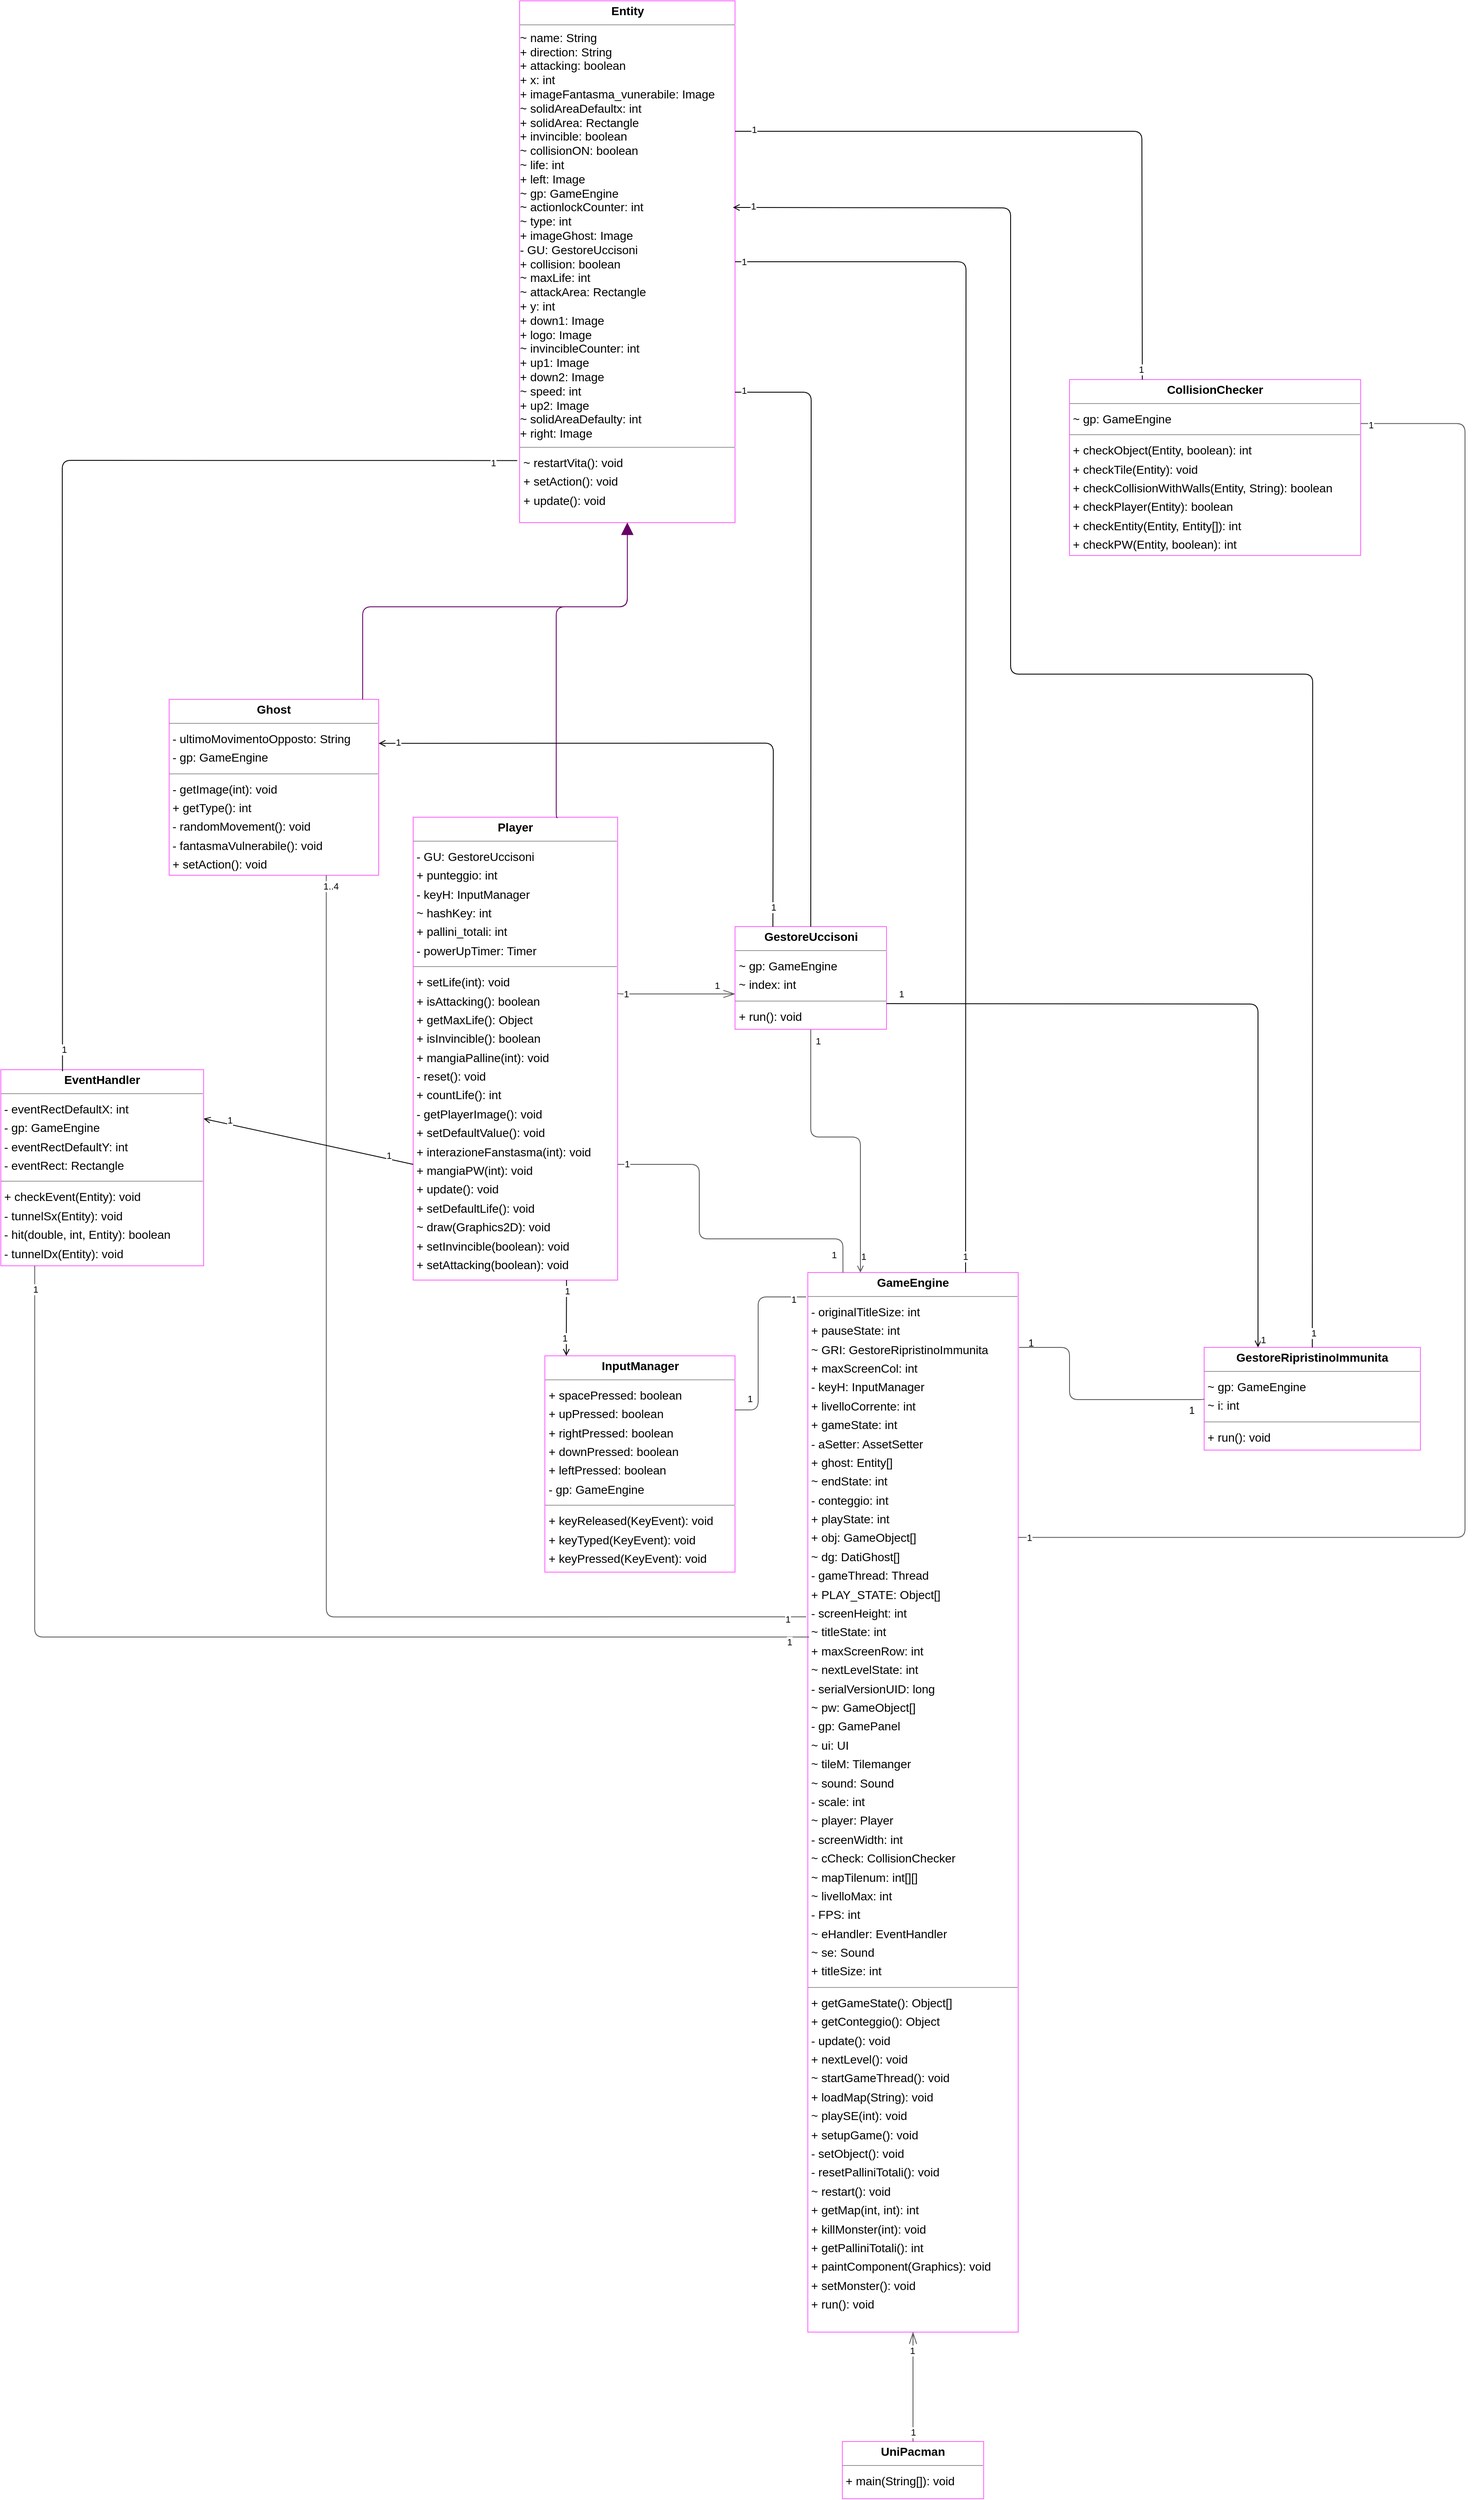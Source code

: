 <mxfile>
    <diagram id="tXVflo1-PDQgzSgvroRo" name="Page-1">
        <mxGraphModel dx="1803" dy="-367" grid="1" gridSize="10" guides="1" tooltips="1" connect="1" arrows="1" fold="1" page="0" pageScale="1" pageWidth="1100" pageHeight="850" background="none" math="0" shadow="0">
            <root>
                <mxCell id="0"/>
                <mxCell id="1" parent="0"/>
                <mxCell id="node1" value="&lt;p style=&quot;margin:0px;margin-top:4px;text-align:center;&quot;&gt;&lt;b&gt;CollisionChecker&lt;/b&gt;&lt;/p&gt;&lt;hr size=&quot;1&quot;&gt;&lt;p style=&quot;margin:0 0 0 4px;line-height:1.6;&quot;&gt;~ gp: GameEngine&lt;/p&gt;&lt;hr size=&quot;1&quot;&gt;&lt;p style=&quot;margin:0 0 0 4px;line-height:1.6;&quot;&gt;+ checkObject(Entity, boolean): int&lt;br&gt;+ checkTile(Entity): void&lt;br&gt;+ checkCollisionWithWalls(Entity, String): boolean&lt;br&gt;+ checkPlayer(Entity): boolean&lt;br&gt;+ checkEntity(Entity, Entity[]): int&lt;br&gt;+ checkPW(Entity, boolean): int&lt;/p&gt;" style="verticalAlign=top;align=left;overflow=fill;fontSize=14;fontFamily=Helvetica;html=1;rounded=0;shadow=0;comic=0;labelBackgroundColor=none;strokeWidth=1;strokeColor=#FF66FF;" parent="1" vertex="1">
                    <mxGeometry x="520" y="1570" width="346" height="209" as="geometry"/>
                </mxCell>
                <mxCell id="node4" value="&lt;p style=&quot;margin:0px;margin-top:4px;text-align:center;&quot;&gt;&lt;b&gt;Entity&lt;/b&gt;&lt;/p&gt;&lt;hr size=&quot;1&quot;&gt;~ name: String&lt;br style=&quot;border-color: var(--border-color);&quot;&gt;+ direction: String&lt;br style=&quot;border-color: var(--border-color);&quot;&gt;+ attacking: boolean&lt;br style=&quot;border-color: var(--border-color);&quot;&gt;+ x: int&lt;br style=&quot;border-color: var(--border-color);&quot;&gt;+ imageFantasma_vunerabile: Image&lt;br style=&quot;border-color: var(--border-color);&quot;&gt;~ solidAreaDefaultx: int&lt;br style=&quot;border-color: var(--border-color);&quot;&gt;+ solidArea: Rectangle&lt;br style=&quot;border-color: var(--border-color);&quot;&gt;+ invincible: boolean&lt;br style=&quot;border-color: var(--border-color);&quot;&gt;~ collisionON: boolean&lt;br style=&quot;border-color: var(--border-color);&quot;&gt;~ life: int&lt;br style=&quot;border-color: var(--border-color);&quot;&gt;+ left: Image&lt;br style=&quot;border-color: var(--border-color);&quot;&gt;~ gp: GameEngine&lt;br style=&quot;border-color: var(--border-color);&quot;&gt;~ actionlockCounter: int&lt;br style=&quot;border-color: var(--border-color);&quot;&gt;~ type: int&lt;br style=&quot;border-color: var(--border-color);&quot;&gt;+ imageGhost: Image&lt;br style=&quot;border-color: var(--border-color);&quot;&gt;- GU: GestoreUccisoni&lt;br style=&quot;border-color: var(--border-color);&quot;&gt;+ collision: boolean&lt;br style=&quot;border-color: var(--border-color);&quot;&gt;~ maxLife: int&lt;br style=&quot;border-color: var(--border-color);&quot;&gt;~ attackArea: Rectangle&lt;br style=&quot;border-color: var(--border-color);&quot;&gt;+ y: int&lt;br style=&quot;border-color: var(--border-color);&quot;&gt;+ down1: Image&lt;br style=&quot;border-color: var(--border-color);&quot;&gt;+ logo: Image&lt;br style=&quot;border-color: var(--border-color);&quot;&gt;~ invincibleCounter: int&lt;br style=&quot;border-color: var(--border-color);&quot;&gt;+ up1: Image&lt;br style=&quot;border-color: var(--border-color);&quot;&gt;+ down2: Image&lt;br style=&quot;border-color: var(--border-color);&quot;&gt;~ speed: int&lt;br style=&quot;border-color: var(--border-color);&quot;&gt;+ up2: Image&lt;br style=&quot;border-color: var(--border-color);&quot;&gt;~ solidAreaDefaulty: int&lt;br style=&quot;border-color: var(--border-color);&quot;&gt;+ right: Image&lt;br&gt;&lt;hr size=&quot;1&quot;&gt;&lt;p style=&quot;margin:0 0 0 4px;line-height:1.6;&quot;&gt;~ restartVita(): void&lt;br&gt;+ setAction(): void&lt;br&gt;+ update(): void&lt;/p&gt;" style="verticalAlign=top;align=left;overflow=fill;fontSize=14;fontFamily=Helvetica;html=1;rounded=0;shadow=0;comic=0;labelBackgroundColor=none;strokeWidth=1;strokeColor=#FF66FF;" parent="1" vertex="1">
                    <mxGeometry x="-133.5" y="1120" width="256" height="620" as="geometry"/>
                </mxCell>
                <mxCell id="node0" value="&lt;p style=&quot;margin:0px;margin-top:4px;text-align:center;&quot;&gt;&lt;b&gt;EventHandler&lt;/b&gt;&lt;/p&gt;&lt;hr size=&quot;1&quot;&gt;&lt;p style=&quot;margin:0 0 0 4px;line-height:1.6;&quot;&gt;- eventRectDefaultX: int&lt;br&gt;- gp: GameEngine&lt;br&gt;- eventRectDefaultY: int&lt;br&gt;- eventRect: Rectangle&lt;/p&gt;&lt;hr size=&quot;1&quot;&gt;&lt;p style=&quot;margin:0 0 0 4px;line-height:1.6;&quot;&gt;+ checkEvent(Entity): void&lt;br&gt;- tunnelSx(Entity): void&lt;br&gt;- hit(double, int, Entity): boolean&lt;br&gt;- tunnelDx(Entity): void&lt;/p&gt;" style="verticalAlign=top;align=left;overflow=fill;fontSize=14;fontFamily=Helvetica;html=1;rounded=0;shadow=0;comic=0;labelBackgroundColor=none;strokeWidth=1;strokeColor=#FF66FF;" parent="1" vertex="1">
                    <mxGeometry x="-750" y="2390" width="241" height="233" as="geometry"/>
                </mxCell>
                <mxCell id="node5" value="&lt;p style=&quot;margin:0px;margin-top:4px;text-align:center;&quot;&gt;&lt;b&gt;GameEngine&lt;/b&gt;&lt;/p&gt;&lt;hr size=&quot;1&quot;&gt;&lt;p style=&quot;margin:0 0 0 4px;line-height:1.6;&quot;&gt;- originalTitleSize: int&lt;br style=&quot;border-color: var(--border-color);&quot;&gt;+ pauseState: int&lt;br style=&quot;border-color: var(--border-color);&quot;&gt;~ GRI: GestoreRipristinoImmunita&lt;br style=&quot;border-color: var(--border-color);&quot;&gt;+ maxScreenCol: int&lt;br style=&quot;border-color: var(--border-color);&quot;&gt;- keyH: InputManager&lt;br style=&quot;border-color: var(--border-color);&quot;&gt;+ livelloCorrente: int&lt;br style=&quot;border-color: var(--border-color);&quot;&gt;+ gameState: int&lt;br style=&quot;border-color: var(--border-color);&quot;&gt;- aSetter: AssetSetter&lt;br style=&quot;border-color: var(--border-color);&quot;&gt;+ ghost: Entity[]&lt;br style=&quot;border-color: var(--border-color);&quot;&gt;~ endState: int&lt;br style=&quot;border-color: var(--border-color);&quot;&gt;- conteggio: int&lt;br style=&quot;border-color: var(--border-color);&quot;&gt;+ playState: int&lt;br style=&quot;border-color: var(--border-color);&quot;&gt;+ obj: GameObject[]&lt;br style=&quot;border-color: var(--border-color);&quot;&gt;~ dg: DatiGhost[]&lt;br style=&quot;border-color: var(--border-color);&quot;&gt;- gameThread: Thread&lt;br style=&quot;border-color: var(--border-color);&quot;&gt;+ PLAY_STATE: Object[]&lt;br style=&quot;border-color: var(--border-color);&quot;&gt;- screenHeight: int&lt;br style=&quot;border-color: var(--border-color);&quot;&gt;~ titleState: int&lt;br style=&quot;border-color: var(--border-color);&quot;&gt;+ maxScreenRow: int&lt;br style=&quot;border-color: var(--border-color);&quot;&gt;~ nextLevelState: int&lt;br style=&quot;border-color: var(--border-color);&quot;&gt;- serialVersionUID: long&lt;br style=&quot;border-color: var(--border-color);&quot;&gt;~ pw: GameObject[]&lt;br style=&quot;border-color: var(--border-color);&quot;&gt;- gp: GamePanel&lt;br style=&quot;border-color: var(--border-color);&quot;&gt;~ ui: UI&lt;br style=&quot;border-color: var(--border-color);&quot;&gt;~ tileM: Tilemanger&lt;br style=&quot;border-color: var(--border-color);&quot;&gt;~ sound: Sound&lt;br style=&quot;border-color: var(--border-color);&quot;&gt;- scale: int&lt;br style=&quot;border-color: var(--border-color);&quot;&gt;~ player: Player&lt;br style=&quot;border-color: var(--border-color);&quot;&gt;- screenWidth: int&lt;br style=&quot;border-color: var(--border-color);&quot;&gt;~ cCheck: CollisionChecker&lt;br style=&quot;border-color: var(--border-color);&quot;&gt;~ mapTilenum: int[][]&lt;br style=&quot;border-color: var(--border-color);&quot;&gt;~ livelloMax: int&lt;br style=&quot;border-color: var(--border-color);&quot;&gt;- FPS: int&lt;br style=&quot;border-color: var(--border-color);&quot;&gt;~ eHandler: EventHandler&lt;br style=&quot;border-color: var(--border-color);&quot;&gt;~ se: Sound&lt;br style=&quot;border-color: var(--border-color);&quot;&gt;+ titleSize: int&lt;/p&gt;&lt;hr size=&quot;1&quot;&gt;&lt;p style=&quot;margin:0 0 0 4px;line-height:1.6;&quot;&gt;+ getGameState(): Object[]&lt;br style=&quot;border-color: var(--border-color);&quot;&gt;+ getConteggio(): Object&lt;br style=&quot;border-color: var(--border-color);&quot;&gt;- update(): void&lt;br style=&quot;border-color: var(--border-color);&quot;&gt;+ nextLevel(): void&lt;br style=&quot;border-color: var(--border-color);&quot;&gt;~ startGameThread(): void&lt;br style=&quot;border-color: var(--border-color);&quot;&gt;+ loadMap(String): void&lt;br style=&quot;border-color: var(--border-color);&quot;&gt;~ playSE(int): void&lt;br style=&quot;border-color: var(--border-color);&quot;&gt;+ setupGame(): void&lt;br style=&quot;border-color: var(--border-color);&quot;&gt;- setObject(): void&lt;br style=&quot;border-color: var(--border-color);&quot;&gt;- resetPalliniTotali(): void&lt;br style=&quot;border-color: var(--border-color);&quot;&gt;~ restart(): void&lt;br style=&quot;border-color: var(--border-color);&quot;&gt;+ getMap(int, int): int&lt;br style=&quot;border-color: var(--border-color);&quot;&gt;+ killMonster(int): void&lt;br style=&quot;border-color: var(--border-color);&quot;&gt;+ getPalliniTotali(): int&lt;br style=&quot;border-color: var(--border-color);&quot;&gt;+ paintComponent(Graphics): void&lt;br style=&quot;border-color: var(--border-color);&quot;&gt;+ setMonster(): void&lt;br style=&quot;border-color: var(--border-color);&quot;&gt;+ run(): void&lt;br&gt;&lt;/p&gt;" style="verticalAlign=top;align=left;overflow=fill;fontSize=14;fontFamily=Helvetica;html=1;rounded=0;shadow=0;comic=0;labelBackgroundColor=none;strokeWidth=1;strokeColor=#FF66FF;" parent="1" vertex="1">
                    <mxGeometry x="209" y="2631" width="250" height="1259" as="geometry"/>
                </mxCell>
                <mxCell id="node2" value="&lt;p style=&quot;margin:0px;margin-top:4px;text-align:center;&quot;&gt;&lt;b&gt;GestoreRipristinoImmunita&lt;/b&gt;&lt;/p&gt;&lt;hr size=&quot;1&quot;/&gt;&lt;p style=&quot;margin:0 0 0 4px;line-height:1.6;&quot;&gt;~ gp: GameEngine&lt;br/&gt;~ i: int&lt;/p&gt;&lt;hr size=&quot;1&quot;/&gt;&lt;p style=&quot;margin:0 0 0 4px;line-height:1.6;&quot;&gt;+ run(): void&lt;/p&gt;" style="verticalAlign=top;align=left;overflow=fill;fontSize=14;fontFamily=Helvetica;html=1;rounded=0;shadow=0;comic=0;labelBackgroundColor=none;strokeWidth=1;strokeColor=#FF66FF;" parent="1" vertex="1">
                    <mxGeometry x="680" y="2720" width="257" height="122" as="geometry"/>
                </mxCell>
                <mxCell id="node9" value="&lt;p style=&quot;margin:0px;margin-top:4px;text-align:center;&quot;&gt;&lt;b&gt;Ghost&lt;/b&gt;&lt;/p&gt;&lt;hr size=&quot;1&quot;/&gt;&lt;p style=&quot;margin:0 0 0 4px;line-height:1.6;&quot;&gt;- ultimoMovimentoOpposto: String&lt;br/&gt;- gp: GameEngine&lt;/p&gt;&lt;hr size=&quot;1&quot;/&gt;&lt;p style=&quot;margin:0 0 0 4px;line-height:1.6;&quot;&gt;- getImage(int): void&lt;br/&gt;+ getType(): int&lt;br/&gt;- randomMovement(): void&lt;br/&gt;- fantasmaVulnerabile(): void&lt;br/&gt;+ setAction(): void&lt;/p&gt;" style="verticalAlign=top;align=left;overflow=fill;fontSize=14;fontFamily=Helvetica;html=1;rounded=0;shadow=0;comic=0;labelBackgroundColor=none;strokeWidth=1;strokeColor=#FF66FF;" parent="1" vertex="1">
                    <mxGeometry x="-550" y="1950" width="249" height="209" as="geometry"/>
                </mxCell>
                <mxCell id="node3" value="&lt;p style=&quot;margin:0px;margin-top:4px;text-align:center;&quot;&gt;&lt;b&gt;InputManager&lt;/b&gt;&lt;/p&gt;&lt;hr size=&quot;1&quot;/&gt;&lt;p style=&quot;margin:0 0 0 4px;line-height:1.6;&quot;&gt;+ spacePressed: boolean&lt;br/&gt;+ upPressed: boolean&lt;br/&gt;+ rightPressed: boolean&lt;br/&gt;+ downPressed: boolean&lt;br/&gt;+ leftPressed: boolean&lt;br/&gt;- gp: GameEngine&lt;/p&gt;&lt;hr size=&quot;1&quot;/&gt;&lt;p style=&quot;margin:0 0 0 4px;line-height:1.6;&quot;&gt;+ keyReleased(KeyEvent): void&lt;br/&gt;+ keyTyped(KeyEvent): void&lt;br/&gt;+ keyPressed(KeyEvent): void&lt;/p&gt;" style="verticalAlign=top;align=left;overflow=fill;fontSize=14;fontFamily=Helvetica;html=1;rounded=0;shadow=0;comic=0;labelBackgroundColor=none;strokeWidth=1;strokeColor=#FF66FF;" parent="1" vertex="1">
                    <mxGeometry x="-103.5" y="2730" width="226" height="257" as="geometry"/>
                </mxCell>
                <mxCell id="node7" value="&lt;p style=&quot;margin:0px;margin-top:4px;text-align:center;&quot;&gt;&lt;b&gt;Player&lt;/b&gt;&lt;/p&gt;&lt;hr size=&quot;1&quot;&gt;&lt;p style=&quot;margin:0 0 0 4px;line-height:1.6;&quot;&gt;- GU: GestoreUccisoni&lt;br&gt;+ punteggio: int&lt;br&gt;- keyH: InputManager&lt;br&gt;~ hashKey: int&lt;br&gt;+ pallini_totali: int&lt;br&gt;- powerUpTimer: Timer&lt;/p&gt;&lt;hr size=&quot;1&quot;&gt;&lt;p style=&quot;margin:0 0 0 4px;line-height:1.6;&quot;&gt;+ setLife(int): void&lt;br style=&quot;border-color: var(--border-color);&quot;&gt;+ isAttacking(): boolean&lt;br style=&quot;border-color: var(--border-color);&quot;&gt;+ getMaxLife(): Object&lt;br style=&quot;border-color: var(--border-color);&quot;&gt;+ isInvincible(): boolean&lt;br style=&quot;border-color: var(--border-color);&quot;&gt;+ mangiaPalline(int): void&lt;br style=&quot;border-color: var(--border-color);&quot;&gt;- reset(): void&lt;br style=&quot;border-color: var(--border-color);&quot;&gt;+ countLife(): int&lt;br style=&quot;border-color: var(--border-color);&quot;&gt;- getPlayerImage(): void&lt;br style=&quot;border-color: var(--border-color);&quot;&gt;+ setDefaultValue(): void&lt;br style=&quot;border-color: var(--border-color);&quot;&gt;+ interazioneFanstasma(int): void&lt;br style=&quot;border-color: var(--border-color);&quot;&gt;+ mangiaPW(int): void&lt;br style=&quot;border-color: var(--border-color);&quot;&gt;+ update(): void&lt;br style=&quot;border-color: var(--border-color);&quot;&gt;+ setDefaultLife(): void&lt;br style=&quot;border-color: var(--border-color);&quot;&gt;~ draw(Graphics2D): void&lt;br style=&quot;border-color: var(--border-color);&quot;&gt;+ setInvincible(boolean): void&lt;br style=&quot;border-color: var(--border-color);&quot;&gt;+ setAttacking(boolean): void&lt;br&gt;&lt;/p&gt;" style="verticalAlign=top;align=left;overflow=fill;fontSize=14;fontFamily=Helvetica;html=1;rounded=0;shadow=0;comic=0;labelBackgroundColor=none;strokeWidth=1;strokeColor=#FF66FF;" parent="1" vertex="1">
                    <mxGeometry x="-260" y="2090" width="243" height="550" as="geometry"/>
                </mxCell>
                <mxCell id="node6" value="&lt;p style=&quot;margin:0px;margin-top:4px;text-align:center;&quot;&gt;&lt;b&gt;UniPacman&lt;/b&gt;&lt;/p&gt;&lt;hr size=&quot;1&quot;/&gt;&lt;p style=&quot;margin:0 0 0 4px;line-height:1.6;&quot;&gt;+ main(String[]): void&lt;/p&gt;" style="verticalAlign=top;align=left;overflow=fill;fontSize=14;fontFamily=Helvetica;html=1;rounded=0;shadow=0;comic=0;labelBackgroundColor=none;strokeWidth=1;strokeColor=#FF66FF;" parent="1" vertex="1">
                    <mxGeometry x="250" y="4020" width="168" height="68" as="geometry"/>
                </mxCell>
                <mxCell id="edge5" value="" style="html=1;rounded=1;edgeStyle=orthogonalEdgeStyle;dashed=0;startArrow=diamondThinstartSize=12;endArrow=none;endSize=12;strokeColor=#595959;exitX=1;exitY=0.25;exitDx=0;exitDy=0;endFill=0;entryX=1;entryY=0.25;entryDx=0;entryDy=0;" parent="1" source="node5" target="node1" edge="1">
                    <mxGeometry width="50" height="50" relative="1" as="geometry">
                        <Array as="points">
                            <mxPoint x="990" y="2946"/>
                            <mxPoint x="990" y="1622"/>
                        </Array>
                        <mxPoint x="330" y="2390" as="targetPoint"/>
                    </mxGeometry>
                </mxCell>
                <mxCell id="30" value="1" style="edgeLabel;html=1;align=center;verticalAlign=middle;resizable=0;points=[];" vertex="1" connectable="0" parent="edge5">
                    <mxGeometry x="-0.987" relative="1" as="geometry">
                        <mxPoint as="offset"/>
                    </mxGeometry>
                </mxCell>
                <mxCell id="32" value="1" style="edgeLabel;html=1;align=center;verticalAlign=middle;resizable=0;points=[];" vertex="1" connectable="0" parent="edge5">
                    <mxGeometry x="0.988" y="1" relative="1" as="geometry">
                        <mxPoint as="offset"/>
                    </mxGeometry>
                </mxCell>
                <mxCell id="edge3" value="" style="html=1;rounded=1;edgeStyle=orthogonalEdgeStyle;dashed=0;startArrow=diamondThinstartSize=12;endArrow=none;endSize=12;strokeColor=#595959;exitX=0.006;exitY=0.344;exitDx=0;exitDy=0;entryX=0.167;entryY=1.000;entryDx=0;entryDy=0;exitPerimeter=0;endFill=0;" parent="1" source="node5" target="node0" edge="1">
                    <mxGeometry width="50" height="50" relative="1" as="geometry">
                        <Array as="points">
                            <mxPoint x="-710" y="3064"/>
                        </Array>
                    </mxGeometry>
                </mxCell>
                <mxCell id="45" value="1" style="edgeLabel;html=1;align=center;verticalAlign=middle;resizable=0;points=[];" vertex="1" connectable="0" parent="edge3">
                    <mxGeometry x="0.96" y="-1" relative="1" as="geometry">
                        <mxPoint as="offset"/>
                    </mxGeometry>
                </mxCell>
                <mxCell id="46" value="1" style="edgeLabel;html=1;align=center;verticalAlign=middle;resizable=0;points=[];" vertex="1" connectable="0" parent="edge3">
                    <mxGeometry x="-0.963" y="6" relative="1" as="geometry">
                        <mxPoint x="1" as="offset"/>
                    </mxGeometry>
                </mxCell>
                <mxCell id="edge12" value="" style="html=1;rounded=1;edgeStyle=orthogonalEdgeStyle;dashed=0;startArrow=diamondThinstartSize=12;endArrow=none;endSize=12;strokeColor=#595959;exitX=0.167;exitY=0.000;exitDx=0;exitDy=0;endFill=0;entryX=1;entryY=0.75;entryDx=0;entryDy=0;" parent="1" source="node5" edge="1" target="node7">
                    <mxGeometry width="50" height="50" relative="1" as="geometry">
                        <Array as="points">
                            <mxPoint x="251" y="2591"/>
                            <mxPoint x="80" y="2591"/>
                            <mxPoint x="80" y="2503"/>
                        </Array>
                        <mxPoint x="-40" y="2516" as="targetPoint"/>
                    </mxGeometry>
                </mxCell>
                <mxCell id="26" value="1" style="edgeLabel;html=1;align=center;verticalAlign=middle;resizable=0;points=[];" vertex="1" connectable="0" parent="edge12">
                    <mxGeometry x="-0.658" y="-1" relative="1" as="geometry">
                        <mxPoint x="17" y="20" as="offset"/>
                    </mxGeometry>
                </mxCell>
                <mxCell id="27" value="1" style="edgeLabel;html=1;align=center;verticalAlign=middle;resizable=0;points=[];" vertex="1" connectable="0" parent="edge12">
                    <mxGeometry x="0.947" y="-1" relative="1" as="geometry">
                        <mxPoint as="offset"/>
                    </mxGeometry>
                </mxCell>
                <mxCell id="edge17" value="" style="html=1;rounded=1;edgeStyle=orthogonalEdgeStyle;dashed=0;startArrow=diamondThinstartSize=12;endArrow=none;endSize=12;strokeColor=#595959;exitX=0;exitY=0.5;exitDx=0;exitDy=0;endFill=0;" parent="1" source="node2" edge="1">
                    <mxGeometry width="50" height="50" relative="1" as="geometry">
                        <Array as="points">
                            <mxPoint x="520" y="2782"/>
                            <mxPoint x="520" y="2720"/>
                        </Array>
                        <mxPoint x="710" y="2782" as="sourcePoint"/>
                        <mxPoint x="460" y="2720" as="targetPoint"/>
                    </mxGeometry>
                </mxCell>
                <mxCell id="edge1" value="" style="html=1;rounded=1;edgeStyle=orthogonalEdgeStyle;dashed=0;startArrow=none;endArrow=block;endSize=12;strokeColor=#660066;entryX=0.500;entryY=1.000;entryDx=0;entryDy=0;" parent="1" target="node4" edge="1">
                    <mxGeometry width="50" height="50" relative="1" as="geometry">
                        <Array as="points">
                            <mxPoint x="-320" y="1950"/>
                            <mxPoint x="-320" y="1840"/>
                            <mxPoint x="-6" y="1840"/>
                        </Array>
                        <mxPoint x="-320" y="1950" as="sourcePoint"/>
                    </mxGeometry>
                </mxCell>
                <mxCell id="edge19" value="" style="html=1;rounded=1;edgeStyle=orthogonalEdgeStyle;dashed=0;startArrow=diamondThinstartSize=12;endArrow=none;endSize=12;strokeColor=#595959;exitX=0.750;exitY=1.000;exitDx=0;exitDy=0;entryX=-0.008;entryY=0.325;entryDx=0;entryDy=0;entryPerimeter=0;endFill=0;" parent="1" source="node9" target="node5" edge="1">
                    <mxGeometry width="50" height="50" relative="1" as="geometry">
                        <Array as="points">
                            <mxPoint x="-363" y="3040"/>
                        </Array>
                        <mxPoint x="210" y="2650" as="targetPoint"/>
                    </mxGeometry>
                </mxCell>
                <mxCell id="gUOawxETSbmsop9HSE9l-22" value="1" style="edgeLabel;html=1;align=center;verticalAlign=middle;resizable=0;points=[];" parent="edge19" connectable="0" vertex="1">
                    <mxGeometry x="0.97" y="-3" relative="1" as="geometry">
                        <mxPoint as="offset"/>
                    </mxGeometry>
                </mxCell>
                <mxCell id="gUOawxETSbmsop9HSE9l-23" value="1..4" style="edgeLabel;html=1;align=center;verticalAlign=middle;resizable=0;points=[];" parent="edge19" connectable="0" vertex="1">
                    <mxGeometry x="-0.983" y="5" relative="1" as="geometry">
                        <mxPoint as="offset"/>
                    </mxGeometry>
                </mxCell>
                <mxCell id="edge15" value="" style="html=1;rounded=1;edgeStyle=orthogonalEdgeStyle;dashed=0;startArrow=none;endArrow=none;endSize=12;strokeColor=#595959;exitX=1;exitY=0.25;exitDx=0;exitDy=0;entryX=-0.008;entryY=0.023;entryDx=0;entryDy=0;entryPerimeter=0;startFill=0;endFill=0;" parent="1" source="node3" target="node5" edge="1">
                    <mxGeometry width="50" height="50" relative="1" as="geometry">
                        <Array as="points">
                            <mxPoint x="150" y="2794"/>
                            <mxPoint x="150" y="2660"/>
                            <mxPoint x="207" y="2660"/>
                        </Array>
                    </mxGeometry>
                </mxCell>
                <mxCell id="25" value="1" style="edgeLabel;html=1;align=center;verticalAlign=middle;resizable=0;points=[];" vertex="1" connectable="0" parent="edge15">
                    <mxGeometry x="0.858" y="-3" relative="1" as="geometry">
                        <mxPoint as="offset"/>
                    </mxGeometry>
                </mxCell>
                <mxCell id="28" value="1" style="edgeLabel;html=1;align=center;verticalAlign=middle;resizable=0;points=[];" vertex="1" connectable="0" parent="edge15">
                    <mxGeometry x="-0.557" y="2" relative="1" as="geometry">
                        <mxPoint x="-8" y="7" as="offset"/>
                    </mxGeometry>
                </mxCell>
                <mxCell id="edge0" value="" style="html=1;rounded=1;edgeStyle=orthogonalEdgeStyle;dashed=0;startArrow=none;endArrow=block;endSize=12;strokeColor=#660066;exitX=0.706;exitY=0.001;exitDx=0;exitDy=0;entryX=0.500;entryY=1.000;entryDx=0;entryDy=0;exitPerimeter=0;" parent="1" source="node7" target="node4" edge="1">
                    <mxGeometry width="50" height="50" relative="1" as="geometry">
                        <Array as="points">
                            <mxPoint x="-90" y="2091"/>
                            <mxPoint x="-90" y="1840"/>
                            <mxPoint x="-6" y="1840"/>
                        </Array>
                    </mxGeometry>
                </mxCell>
                <mxCell id="edge18" value="" style="html=1;rounded=1;edgeStyle=orthogonalEdgeStyle;dashed=0;startArrow=diamondThinstartSize=12;endArrow=openThin;endSize=12;strokeColor=#595959;entryX=0.001;entryY=0.65;entryDx=0;entryDy=0;entryPerimeter=0;" parent="1" target="node8" edge="1">
                    <mxGeometry width="50" height="50" relative="1" as="geometry">
                        <Array as="points">
                            <mxPoint x="-17" y="2300"/>
                            <mxPoint x="123" y="2300"/>
                        </Array>
                        <mxPoint x="-17" y="2299" as="sourcePoint"/>
                    </mxGeometry>
                </mxCell>
                <mxCell id="11" value="1" style="edgeLabel;html=1;align=center;verticalAlign=middle;resizable=0;points=[];" parent="edge18" vertex="1" connectable="0">
                    <mxGeometry x="-0.842" relative="1" as="geometry">
                        <mxPoint as="offset"/>
                    </mxGeometry>
                </mxCell>
                <mxCell id="12" value="1" style="edgeLabel;html=1;align=center;verticalAlign=middle;resizable=0;points=[];" parent="edge18" vertex="1" connectable="0">
                    <mxGeometry x="0.731" y="1" relative="1" as="geometry">
                        <mxPoint x="-4" y="-9" as="offset"/>
                    </mxGeometry>
                </mxCell>
                <mxCell id="edge2" value="" style="html=1;rounded=1;edgeStyle=orthogonalEdgeStyle;startArrow=none;endArrow=openThin;endSize=12;strokeColor=#595959;exitX=0.500;exitY=0.000;exitDx=0;exitDy=0;entryX=0.500;entryY=1.000;entryDx=0;entryDy=0;" parent="1" source="node6" target="node5" edge="1">
                    <mxGeometry width="50" height="50" relative="1" as="geometry">
                        <Array as="points"/>
                    </mxGeometry>
                </mxCell>
                <mxCell id="47" value="1" style="edgeLabel;html=1;align=center;verticalAlign=middle;resizable=0;points=[];" vertex="1" connectable="0" parent="edge2">
                    <mxGeometry x="0.67" y="1" relative="1" as="geometry">
                        <mxPoint as="offset"/>
                    </mxGeometry>
                </mxCell>
                <mxCell id="48" value="1" style="edgeLabel;html=1;align=center;verticalAlign=middle;resizable=0;points=[];" vertex="1" connectable="0" parent="edge2">
                    <mxGeometry x="-0.833" relative="1" as="geometry">
                        <mxPoint as="offset"/>
                    </mxGeometry>
                </mxCell>
                <mxCell id="2" value="" style="endArrow=open;html=1;exitX=0;exitY=0.75;exitDx=0;exitDy=0;entryX=1;entryY=0.25;entryDx=0;entryDy=0;endFill=0;" parent="1" source="node7" target="node0" edge="1">
                    <mxGeometry width="50" height="50" relative="1" as="geometry">
                        <mxPoint x="-140" y="2260" as="sourcePoint"/>
                        <mxPoint x="-90" y="2210" as="targetPoint"/>
                        <Array as="points"/>
                    </mxGeometry>
                </mxCell>
                <mxCell id="43" value="1" style="edgeLabel;html=1;align=center;verticalAlign=middle;resizable=0;points=[];" vertex="1" connectable="0" parent="2">
                    <mxGeometry x="-0.762" y="-4" relative="1" as="geometry">
                        <mxPoint as="offset"/>
                    </mxGeometry>
                </mxCell>
                <mxCell id="44" value="1" style="edgeLabel;html=1;align=center;verticalAlign=middle;resizable=0;points=[];" vertex="1" connectable="0" parent="2">
                    <mxGeometry x="0.75" y="-5" relative="1" as="geometry">
                        <mxPoint x="-1" as="offset"/>
                    </mxGeometry>
                </mxCell>
                <mxCell id="3" value="" style="endArrow=none;html=1;exitX=-0.011;exitY=0.881;exitDx=0;exitDy=0;exitPerimeter=0;entryX=0.304;entryY=0.008;entryDx=0;entryDy=0;entryPerimeter=0;" parent="1" source="node4" target="node0" edge="1">
                    <mxGeometry width="50" height="50" relative="1" as="geometry">
                        <mxPoint x="140" y="1640" as="sourcePoint"/>
                        <mxPoint x="190" y="1590" as="targetPoint"/>
                        <Array as="points">
                            <mxPoint x="-677" y="1666"/>
                        </Array>
                    </mxGeometry>
                </mxCell>
                <mxCell id="40" value="1" style="edgeLabel;html=1;align=center;verticalAlign=middle;resizable=0;points=[];" vertex="1" connectable="0" parent="3">
                    <mxGeometry x="0.959" y="1" relative="1" as="geometry">
                        <mxPoint as="offset"/>
                    </mxGeometry>
                </mxCell>
                <mxCell id="41" value="1" style="edgeLabel;html=1;align=center;verticalAlign=middle;resizable=0;points=[];" vertex="1" connectable="0" parent="3">
                    <mxGeometry x="-0.954" y="3" relative="1" as="geometry">
                        <mxPoint as="offset"/>
                    </mxGeometry>
                </mxCell>
                <mxCell id="4" value="" style="html=1;rounded=1;edgeStyle=orthogonalEdgeStyle;dashed=0;startArrow=open;endArrow=none;endSize=12;strokeColor=#595959;entryX=0.5;entryY=1;entryDx=0;entryDy=0;exitX=0.25;exitY=0;exitDx=0;exitDy=0;endFill=0;startFill=0;" parent="1" source="node5" target="node8" edge="1">
                    <mxGeometry width="50" height="50" relative="1" as="geometry">
                        <Array as="points">
                            <mxPoint x="272" y="2470"/>
                            <mxPoint x="212" y="2470"/>
                        </Array>
                        <mxPoint x="230" y="2640" as="sourcePoint"/>
                        <mxPoint x="81.028" y="1792.236" as="targetPoint"/>
                    </mxGeometry>
                </mxCell>
                <mxCell id="13" value="1" style="edgeLabel;html=1;align=center;verticalAlign=middle;resizable=0;points=[];" parent="4" vertex="1" connectable="0">
                    <mxGeometry x="-0.887" y="-3" relative="1" as="geometry">
                        <mxPoint as="offset"/>
                    </mxGeometry>
                </mxCell>
                <mxCell id="14" value="1" style="edgeLabel;html=1;align=center;verticalAlign=middle;resizable=0;points=[];" parent="4" vertex="1" connectable="0">
                    <mxGeometry x="0.919" y="-1" relative="1" as="geometry">
                        <mxPoint x="7" as="offset"/>
                    </mxGeometry>
                </mxCell>
                <mxCell id="node8" value="&lt;p style=&quot;margin:0px;margin-top:4px;text-align:center;&quot;&gt;&lt;b&gt;GestoreUccisoni&lt;/b&gt;&lt;/p&gt;&lt;hr size=&quot;1&quot;/&gt;&lt;p style=&quot;margin:0 0 0 4px;line-height:1.6;&quot;&gt;~ gp: GameEngine&lt;br/&gt;~ index: int&lt;/p&gt;&lt;hr size=&quot;1&quot;/&gt;&lt;p style=&quot;margin:0 0 0 4px;line-height:1.6;&quot;&gt;+ run(): void&lt;/p&gt;" style="verticalAlign=top;align=left;overflow=fill;fontSize=14;fontFamily=Helvetica;html=1;rounded=0;shadow=0;comic=0;labelBackgroundColor=none;strokeWidth=1;strokeColor=#FF66FF;" parent="1" vertex="1">
                    <mxGeometry x="122.5" y="2220" width="180" height="122" as="geometry"/>
                </mxCell>
                <mxCell id="5" value="1" style="text;html=1;align=center;verticalAlign=middle;resizable=0;points=[];autosize=1;strokeColor=none;fillColor=none;" parent="1" vertex="1">
                    <mxGeometry x="459" y="2700" width="30" height="30" as="geometry"/>
                </mxCell>
                <mxCell id="7" value="1" style="text;html=1;align=center;verticalAlign=middle;resizable=0;points=[];autosize=1;strokeColor=none;fillColor=none;" parent="1" vertex="1">
                    <mxGeometry x="650" y="2780" width="30" height="30" as="geometry"/>
                </mxCell>
                <mxCell id="8" value="" style="endArrow=open;html=1;exitX=1;exitY=0.75;exitDx=0;exitDy=0;endFill=0;" parent="1" source="node8" edge="1">
                    <mxGeometry width="50" height="50" relative="1" as="geometry">
                        <mxPoint x="180" y="2740" as="sourcePoint"/>
                        <mxPoint x="744" y="2720" as="targetPoint"/>
                        <Array as="points">
                            <mxPoint x="744" y="2312"/>
                        </Array>
                    </mxGeometry>
                </mxCell>
                <mxCell id="9" value="1" style="edgeLabel;html=1;align=center;verticalAlign=middle;resizable=0;points=[];" parent="8" vertex="1" connectable="0">
                    <mxGeometry x="-0.929" y="3" relative="1" as="geometry">
                        <mxPoint x="-13" y="-9" as="offset"/>
                    </mxGeometry>
                </mxCell>
                <mxCell id="10" value="1" style="edgeLabel;html=1;align=center;verticalAlign=middle;resizable=0;points=[];" parent="8" vertex="1" connectable="0">
                    <mxGeometry x="0.928" y="-1" relative="1" as="geometry">
                        <mxPoint x="7" y="21" as="offset"/>
                    </mxGeometry>
                </mxCell>
                <mxCell id="15" value="" style="endArrow=open;html=1;exitX=0.25;exitY=0;exitDx=0;exitDy=0;entryX=1;entryY=0.25;entryDx=0;entryDy=0;endFill=0;" parent="1" source="node8" target="node9" edge="1">
                    <mxGeometry width="50" height="50" relative="1" as="geometry">
                        <mxPoint x="10" y="2340" as="sourcePoint"/>
                        <mxPoint x="60" y="2290" as="targetPoint"/>
                        <Array as="points">
                            <mxPoint x="168" y="2002"/>
                        </Array>
                    </mxGeometry>
                </mxCell>
                <mxCell id="38" value="1" style="edgeLabel;html=1;align=center;verticalAlign=middle;resizable=0;points=[];" vertex="1" connectable="0" parent="15">
                    <mxGeometry x="0.934" y="-1" relative="1" as="geometry">
                        <mxPoint as="offset"/>
                    </mxGeometry>
                </mxCell>
                <mxCell id="39" value="1" style="edgeLabel;html=1;align=center;verticalAlign=middle;resizable=0;points=[];" vertex="1" connectable="0" parent="15">
                    <mxGeometry x="-0.932" relative="1" as="geometry">
                        <mxPoint as="offset"/>
                    </mxGeometry>
                </mxCell>
                <mxCell id="16" value="" style="endArrow=none;html=1;exitX=1;exitY=0.75;exitDx=0;exitDy=0;entryX=0.5;entryY=0;entryDx=0;entryDy=0;" parent="1" source="node4" target="node8" edge="1">
                    <mxGeometry width="50" height="50" relative="1" as="geometry">
                        <mxPoint x="150" y="1810" as="sourcePoint"/>
                        <mxPoint x="200" y="1760" as="targetPoint"/>
                        <Array as="points">
                            <mxPoint x="213" y="1585"/>
                        </Array>
                    </mxGeometry>
                </mxCell>
                <mxCell id="35" value="1" style="edgeLabel;html=1;align=center;verticalAlign=middle;resizable=0;points=[];" vertex="1" connectable="0" parent="16">
                    <mxGeometry x="-0.971" y="2" relative="1" as="geometry">
                        <mxPoint as="offset"/>
                    </mxGeometry>
                </mxCell>
                <mxCell id="17" value="" style="endArrow=none;html=1;exitX=1;exitY=0.5;exitDx=0;exitDy=0;entryX=0.75;entryY=0;entryDx=0;entryDy=0;" parent="1" source="node4" target="node5" edge="1">
                    <mxGeometry width="50" height="50" relative="1" as="geometry">
                        <mxPoint x="200" y="2080" as="sourcePoint"/>
                        <mxPoint x="250" y="2030" as="targetPoint"/>
                        <Array as="points">
                            <mxPoint x="397" y="1430"/>
                        </Array>
                    </mxGeometry>
                </mxCell>
                <mxCell id="29" value="1" style="edgeLabel;html=1;align=center;verticalAlign=middle;resizable=0;points=[];" vertex="1" connectable="0" parent="17">
                    <mxGeometry x="0.974" y="-1" relative="1" as="geometry">
                        <mxPoint as="offset"/>
                    </mxGeometry>
                </mxCell>
                <mxCell id="33" value="1" style="edgeLabel;html=1;align=center;verticalAlign=middle;resizable=0;points=[];" vertex="1" connectable="0" parent="17">
                    <mxGeometry x="-0.986" relative="1" as="geometry">
                        <mxPoint as="offset"/>
                    </mxGeometry>
                </mxCell>
                <mxCell id="20" value="" style="endArrow=none;html=1;exitX=1;exitY=0.25;exitDx=0;exitDy=0;entryX=0.25;entryY=0;entryDx=0;entryDy=0;" parent="1" source="node4" target="node1" edge="1">
                    <mxGeometry width="50" height="50" relative="1" as="geometry">
                        <mxPoint x="220" y="1470" as="sourcePoint"/>
                        <mxPoint x="270" y="1420" as="targetPoint"/>
                        <Array as="points">
                            <mxPoint x="606" y="1275"/>
                        </Array>
                    </mxGeometry>
                </mxCell>
                <mxCell id="36" value="1" style="edgeLabel;html=1;align=center;verticalAlign=middle;resizable=0;points=[];" vertex="1" connectable="0" parent="20">
                    <mxGeometry x="0.968" y="-2" relative="1" as="geometry">
                        <mxPoint as="offset"/>
                    </mxGeometry>
                </mxCell>
                <mxCell id="37" value="1" style="edgeLabel;html=1;align=center;verticalAlign=middle;resizable=0;points=[];" vertex="1" connectable="0" parent="20">
                    <mxGeometry x="-0.944" y="2" relative="1" as="geometry">
                        <mxPoint as="offset"/>
                    </mxGeometry>
                </mxCell>
                <mxCell id="21" value="" style="endArrow=none;html=1;exitX=0.99;exitY=0.396;exitDx=0;exitDy=0;exitPerimeter=0;entryX=0.5;entryY=0;entryDx=0;entryDy=0;endFill=0;startArrow=open;startFill=0;" parent="1" source="node4" target="node2" edge="1">
                    <mxGeometry width="50" height="50" relative="1" as="geometry">
                        <mxPoint x="-30" y="2030" as="sourcePoint"/>
                        <mxPoint x="620" y="2160" as="targetPoint"/>
                        <Array as="points">
                            <mxPoint x="450" y="1366"/>
                            <mxPoint x="450" y="1920"/>
                            <mxPoint x="809" y="1920"/>
                        </Array>
                    </mxGeometry>
                </mxCell>
                <mxCell id="31" value="1" style="edgeLabel;html=1;align=center;verticalAlign=middle;resizable=0;points=[];" vertex="1" connectable="0" parent="21">
                    <mxGeometry x="0.983" y="1" relative="1" as="geometry">
                        <mxPoint as="offset"/>
                    </mxGeometry>
                </mxCell>
                <mxCell id="34" value="1" style="edgeLabel;html=1;align=center;verticalAlign=middle;resizable=0;points=[];" vertex="1" connectable="0" parent="21">
                    <mxGeometry x="-0.977" y="2" relative="1" as="geometry">
                        <mxPoint as="offset"/>
                    </mxGeometry>
                </mxCell>
                <mxCell id="22" value="" style="endArrow=open;html=1;exitX=0.75;exitY=1;exitDx=0;exitDy=0;endFill=0;" parent="1" source="node7" edge="1">
                    <mxGeometry width="50" height="50" relative="1" as="geometry">
                        <mxPoint x="-150" y="2420" as="sourcePoint"/>
                        <mxPoint x="-78" y="2730" as="targetPoint"/>
                    </mxGeometry>
                </mxCell>
                <mxCell id="23" value="1" style="edgeLabel;html=1;align=center;verticalAlign=middle;resizable=0;points=[];" vertex="1" connectable="0" parent="22">
                    <mxGeometry x="-0.725" y="1" relative="1" as="geometry">
                        <mxPoint as="offset"/>
                    </mxGeometry>
                </mxCell>
                <mxCell id="24" value="1" style="edgeLabel;html=1;align=center;verticalAlign=middle;resizable=0;points=[];" vertex="1" connectable="0" parent="22">
                    <mxGeometry x="0.524" y="-2" relative="1" as="geometry">
                        <mxPoint as="offset"/>
                    </mxGeometry>
                </mxCell>
            </root>
        </mxGraphModel>
    </diagram>
</mxfile>